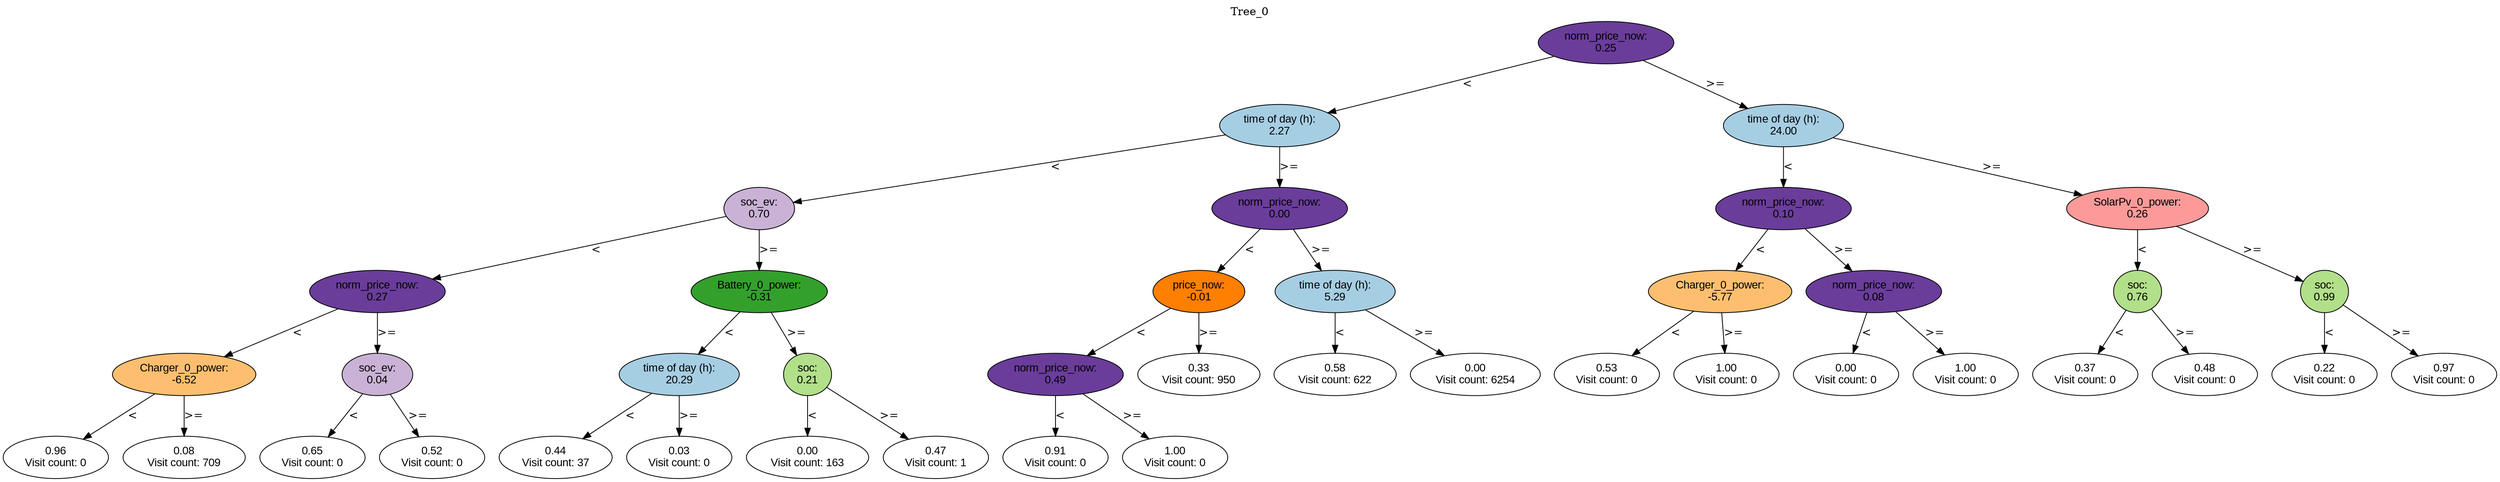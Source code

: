 digraph BST {
    node [fontname="Arial" style=filled colorscheme=paired12];
    0 [ label = "norm_price_now:
0.25" fillcolor=10];
    1 [ label = "time of day (h):
2.27" fillcolor=1];
    2 [ label = "soc_ev:
0.70" fillcolor=9];
    3 [ label = "norm_price_now:
0.27" fillcolor=10];
    4 [ label = "Charger_0_power:
-6.52" fillcolor=7];
    5 [ label = "0.96
Visit count: 0" fillcolor=white];
    6 [ label = "0.08
Visit count: 709" fillcolor=white];
    7 [ label = "soc_ev:
0.04" fillcolor=9];
    8 [ label = "0.65
Visit count: 0" fillcolor=white];
    9 [ label = "0.52
Visit count: 0" fillcolor=white];
    10 [ label = "Battery_0_power:
-0.31" fillcolor=4];
    11 [ label = "time of day (h):
20.29" fillcolor=1];
    12 [ label = "0.44
Visit count: 37" fillcolor=white];
    13 [ label = "0.03
Visit count: 0" fillcolor=white];
    14 [ label = "soc:
0.21" fillcolor=3];
    15 [ label = "0.00
Visit count: 163" fillcolor=white];
    16 [ label = "0.47
Visit count: 1" fillcolor=white];
    17 [ label = "norm_price_now:
0.00" fillcolor=10];
    18 [ label = "price_now:
-0.01" fillcolor=8];
    19 [ label = "norm_price_now:
0.49" fillcolor=10];
    20 [ label = "0.91
Visit count: 0" fillcolor=white];
    21 [ label = "1.00
Visit count: 0" fillcolor=white];
    22 [ label = "0.33
Visit count: 950" fillcolor=white];
    23 [ label = "time of day (h):
5.29" fillcolor=1];
    24 [ label = "0.58
Visit count: 622" fillcolor=white];
    25 [ label = "0.00
Visit count: 6254" fillcolor=white];
    26 [ label = "time of day (h):
24.00" fillcolor=1];
    27 [ label = "norm_price_now:
0.10" fillcolor=10];
    28 [ label = "Charger_0_power:
-5.77" fillcolor=7];
    29 [ label = "0.53
Visit count: 0" fillcolor=white];
    30 [ label = "1.00
Visit count: 0" fillcolor=white];
    31 [ label = "norm_price_now:
0.08" fillcolor=10];
    32 [ label = "0.00
Visit count: 0" fillcolor=white];
    33 [ label = "1.00
Visit count: 0" fillcolor=white];
    34 [ label = "SolarPv_0_power:
0.26" fillcolor=5];
    35 [ label = "soc:
0.76" fillcolor=3];
    36 [ label = "0.37
Visit count: 0" fillcolor=white];
    37 [ label = "0.48
Visit count: 0" fillcolor=white];
    38 [ label = "soc:
0.99" fillcolor=3];
    39 [ label = "0.22
Visit count: 0" fillcolor=white];
    40 [ label = "0.97
Visit count: 0" fillcolor=white];

    0  -> 1[ label = "<"];
    0  -> 26[ label = ">="];
    1  -> 2[ label = "<"];
    1  -> 17[ label = ">="];
    2  -> 3[ label = "<"];
    2  -> 10[ label = ">="];
    3  -> 4[ label = "<"];
    3  -> 7[ label = ">="];
    4  -> 5[ label = "<"];
    4  -> 6[ label = ">="];
    7  -> 8[ label = "<"];
    7  -> 9[ label = ">="];
    10  -> 11[ label = "<"];
    10  -> 14[ label = ">="];
    11  -> 12[ label = "<"];
    11  -> 13[ label = ">="];
    14  -> 15[ label = "<"];
    14  -> 16[ label = ">="];
    17  -> 18[ label = "<"];
    17  -> 23[ label = ">="];
    18  -> 19[ label = "<"];
    18  -> 22[ label = ">="];
    19  -> 20[ label = "<"];
    19  -> 21[ label = ">="];
    23  -> 24[ label = "<"];
    23  -> 25[ label = ">="];
    26  -> 27[ label = "<"];
    26  -> 34[ label = ">="];
    27  -> 28[ label = "<"];
    27  -> 31[ label = ">="];
    28  -> 29[ label = "<"];
    28  -> 30[ label = ">="];
    31  -> 32[ label = "<"];
    31  -> 33[ label = ">="];
    34  -> 35[ label = "<"];
    34  -> 38[ label = ">="];
    35  -> 36[ label = "<"];
    35  -> 37[ label = ">="];
    38  -> 39[ label = "<"];
    38  -> 40[ label = ">="];

    labelloc="t";
    label="Tree_0";
}
